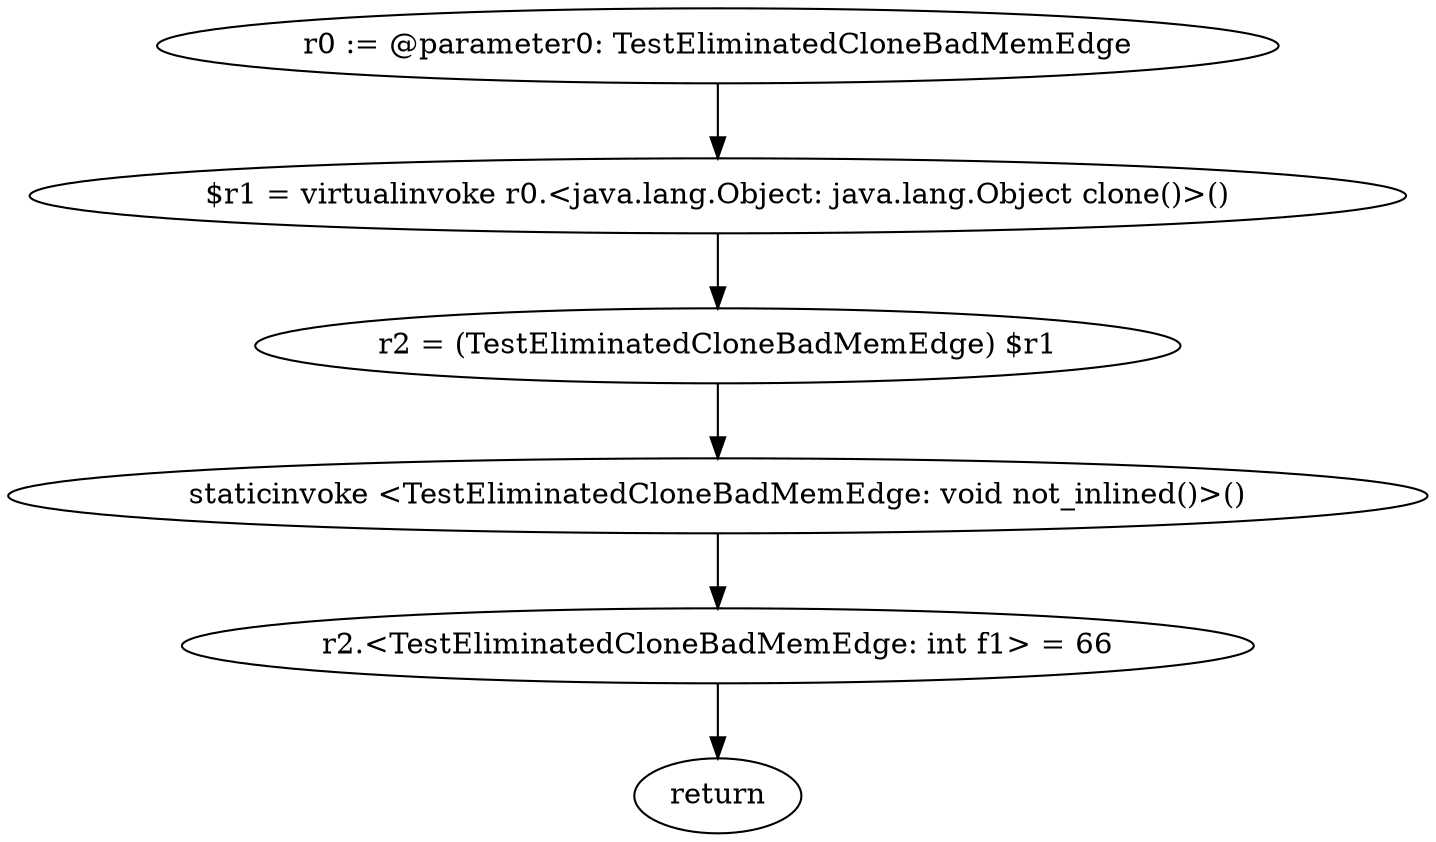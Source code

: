digraph "unitGraph" {
    "r0 := @parameter0: TestEliminatedCloneBadMemEdge"
    "$r1 = virtualinvoke r0.<java.lang.Object: java.lang.Object clone()>()"
    "r2 = (TestEliminatedCloneBadMemEdge) $r1"
    "staticinvoke <TestEliminatedCloneBadMemEdge: void not_inlined()>()"
    "r2.<TestEliminatedCloneBadMemEdge: int f1> = 66"
    "return"
    "r0 := @parameter0: TestEliminatedCloneBadMemEdge"->"$r1 = virtualinvoke r0.<java.lang.Object: java.lang.Object clone()>()";
    "$r1 = virtualinvoke r0.<java.lang.Object: java.lang.Object clone()>()"->"r2 = (TestEliminatedCloneBadMemEdge) $r1";
    "r2 = (TestEliminatedCloneBadMemEdge) $r1"->"staticinvoke <TestEliminatedCloneBadMemEdge: void not_inlined()>()";
    "staticinvoke <TestEliminatedCloneBadMemEdge: void not_inlined()>()"->"r2.<TestEliminatedCloneBadMemEdge: int f1> = 66";
    "r2.<TestEliminatedCloneBadMemEdge: int f1> = 66"->"return";
}
